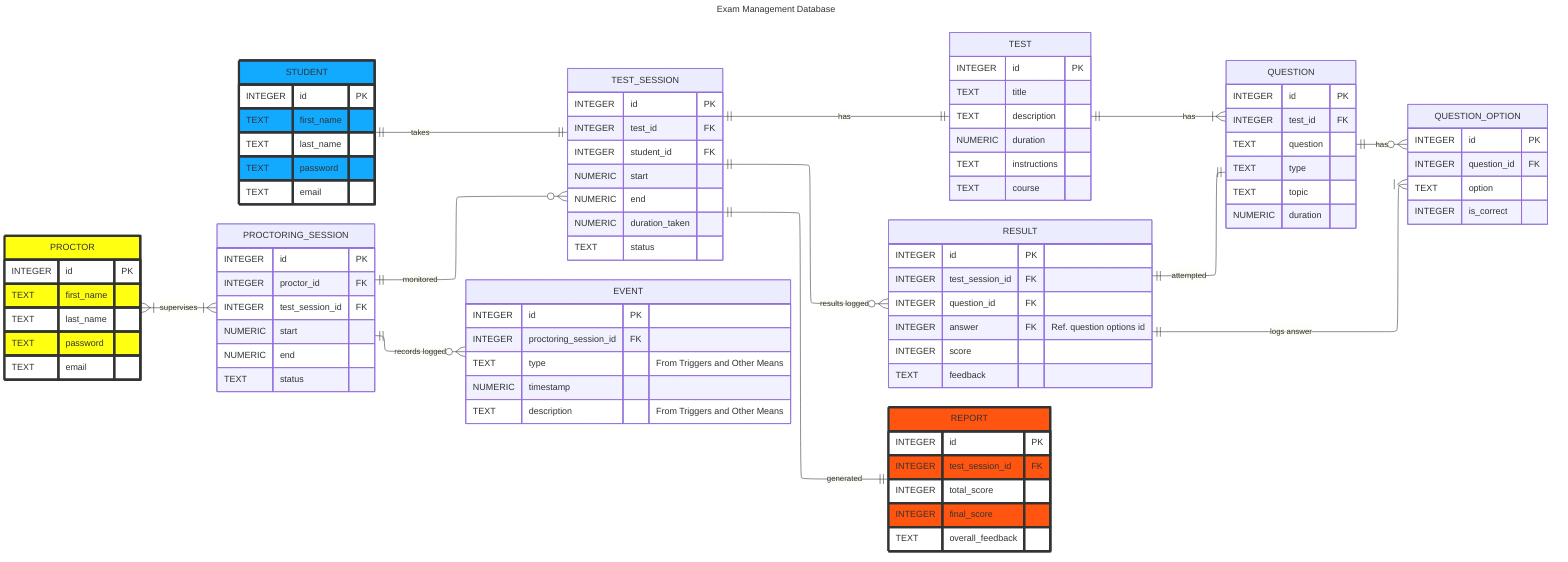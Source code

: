 ---
title: Exam Management Database
config:
    layout: elk
---
erDiagram
    direction LR
    STUDENT {
        INTEGER id PK
        TEXT first_name
        TEXT last_name
        TEXT password
        TEXT email
    }

    TEST {
        INTEGER id PK
        TEXT title
        TEXT description
        NUMERIC duration
        TEXT instructions
        TEXT course
    }

    QUESTION {
        INTEGER id PK
        INTEGER test_id FK
        TEXT question
        TEXT type
        TEXT topic
        NUMERIC duration
    }

    QUESTION_OPTION {
        INTEGER id PK
        INTEGER question_id FK
        TEXT option
        INTEGER is_correct
    }

    TEST_SESSION {
        INTEGER id PK
        INTEGER test_id FK
        INTEGER student_id FK
        NUMERIC start
        NUMERIC end
        NUMERIC duration_taken
        TEXT status
    }

    PROCTOR {
        INTEGER id PK
        TEXT first_name
        TEXT last_name
        TEXT password
        TEXT email
    }

    PROCTORING_SESSION {
        INTEGER id PK
        INTEGER proctor_id FK
        INTEGER test_session_id FK
        NUMERIC start
        NUMERIC end
        TEXT status
    }

    EVENT {
        INTEGER id PK
        INTEGER proctoring_session_id FK
        TEXT type "From Triggers and Other Means"
        NUMERIC timestamp
        TEXT description "From Triggers and Other Means"
    }

    RESULT {
        INTEGER id PK
        INTEGER test_session_id FK
        INTEGER question_id FK
        INTEGER answer FK "Ref. question options id"
        INTEGER score
        TEXT feedback
    }

    REPORT {
        INTEGER id PK
        INTEGER test_session_id FK
        INTEGER total_score
        INTEGER final_score
        TEXT overall_feedback
    }

    STUDENT ||--|| TEST_SESSION : "takes"

    TEST ||--|{ QUESTION : "has"
    QUESTION ||--o{ QUESTION_OPTION : "has"

    RESULT ||--|| QUESTION : "attempted"
    RESULT ||--|{ QUESTION_OPTION : "logs answer"
    
    TEST_SESSION ||--|| TEST : "has"
    TEST_SESSION ||--o{ RESULT : "results logged"
    TEST_SESSION ||--|| REPORT : "generated"

    PROCTOR }|--|{ PROCTORING_SESSION : "supervises"
    PROCTORING_SESSION ||--o{ TEST_SESSION : "monitored"
    PROCTORING_SESSION ||--o{ EVENT: "records logged"

style PROCTOR fill:#ff1,stroke:#333,stroke-width:4px
style STUDENT fill:#1af,stroke:#333,stroke-width:4px
style REPORT fill:#f51,stroke:#333,stroke-width:4px